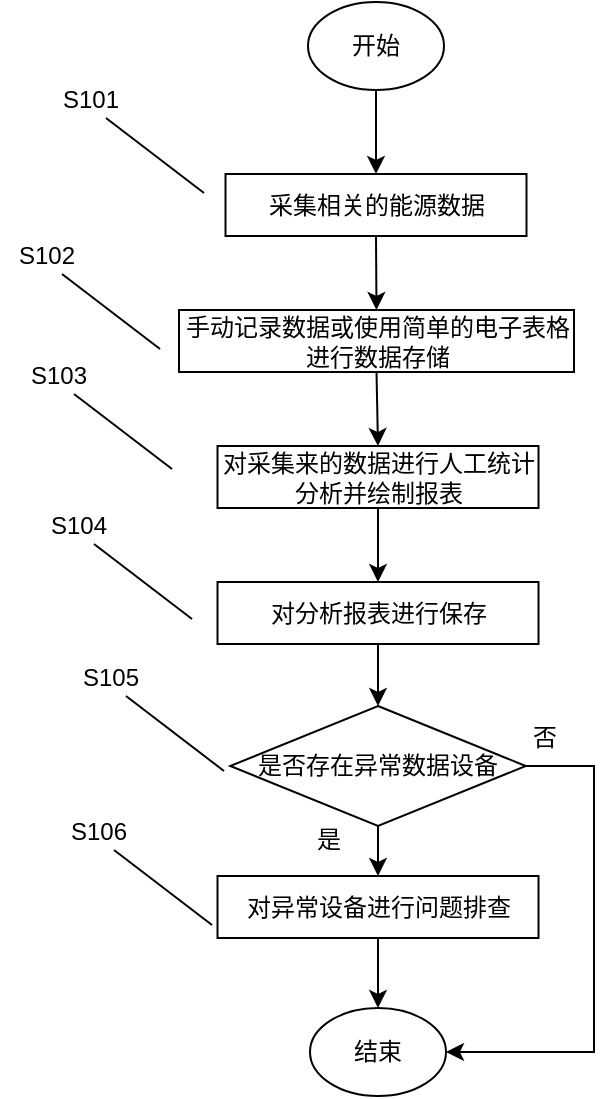 <mxfile version="21.2.9" type="github" pages="7">
  <diagram name="人工能源统计" id="h34A-3EZHywdLwH-ddXc">
    <mxGraphModel dx="539" dy="-411" grid="0" gridSize="10" guides="1" tooltips="1" connect="1" arrows="1" fold="1" page="1" pageScale="1" pageWidth="827" pageHeight="1169" math="0" shadow="0">
      <root>
        <mxCell id="0" />
        <mxCell id="1" parent="0" />
        <mxCell id="1E0Ts8r5mvp0q8-YTQ_u-288" style="edgeStyle=none;rounded=0;orthogonalLoop=1;jettySize=auto;html=1;exitX=0.5;exitY=1;exitDx=0;exitDy=0;entryX=0.5;entryY=0;entryDx=0;entryDy=0;" edge="1" parent="1" source="1E0Ts8r5mvp0q8-YTQ_u-279" target="1E0Ts8r5mvp0q8-YTQ_u-281">
          <mxGeometry relative="1" as="geometry" />
        </mxCell>
        <mxCell id="1E0Ts8r5mvp0q8-YTQ_u-279" value="采集相关的能源数据" style="rounded=0;whiteSpace=wrap;html=1;" vertex="1" parent="1">
          <mxGeometry x="1169.75" y="1519" width="150.5" height="31" as="geometry" />
        </mxCell>
        <mxCell id="1E0Ts8r5mvp0q8-YTQ_u-287" style="edgeStyle=none;rounded=0;orthogonalLoop=1;jettySize=auto;html=1;exitX=0.5;exitY=1;exitDx=0;exitDy=0;entryX=0.5;entryY=0;entryDx=0;entryDy=0;" edge="1" parent="1" source="1E0Ts8r5mvp0q8-YTQ_u-280" target="1E0Ts8r5mvp0q8-YTQ_u-279">
          <mxGeometry relative="1" as="geometry" />
        </mxCell>
        <mxCell id="1E0Ts8r5mvp0q8-YTQ_u-280" value="开始" style="ellipse;whiteSpace=wrap;html=1;" vertex="1" parent="1">
          <mxGeometry x="1211" y="1433" width="68" height="44" as="geometry" />
        </mxCell>
        <mxCell id="1E0Ts8r5mvp0q8-YTQ_u-289" style="edgeStyle=none;rounded=0;orthogonalLoop=1;jettySize=auto;html=1;exitX=0.5;exitY=1;exitDx=0;exitDy=0;entryX=0.5;entryY=0;entryDx=0;entryDy=0;" edge="1" parent="1" target="1E0Ts8r5mvp0q8-YTQ_u-282">
          <mxGeometry relative="1" as="geometry">
            <mxPoint x="1245.25" y="1618.0" as="sourcePoint" />
            <mxPoint x="1244.369" y="1655" as="targetPoint" />
          </mxGeometry>
        </mxCell>
        <mxCell id="1E0Ts8r5mvp0q8-YTQ_u-281" value="手动记录数据或使用简单的电子表格进行数据存储" style="rounded=0;whiteSpace=wrap;html=1;" vertex="1" parent="1">
          <mxGeometry x="1146.5" y="1587" width="197.5" height="31" as="geometry" />
        </mxCell>
        <mxCell id="1E0Ts8r5mvp0q8-YTQ_u-290" style="edgeStyle=none;rounded=0;orthogonalLoop=1;jettySize=auto;html=1;exitX=0.5;exitY=1;exitDx=0;exitDy=0;entryX=0.5;entryY=0;entryDx=0;entryDy=0;" edge="1" parent="1" source="1E0Ts8r5mvp0q8-YTQ_u-282" target="1E0Ts8r5mvp0q8-YTQ_u-283">
          <mxGeometry relative="1" as="geometry" />
        </mxCell>
        <mxCell id="1E0Ts8r5mvp0q8-YTQ_u-282" value="对采集来的数据进行人工统计分析并绘制报表" style="rounded=0;whiteSpace=wrap;html=1;" vertex="1" parent="1">
          <mxGeometry x="1165.75" y="1655" width="160.5" height="31" as="geometry" />
        </mxCell>
        <mxCell id="1E0Ts8r5mvp0q8-YTQ_u-291" style="edgeStyle=none;rounded=0;orthogonalLoop=1;jettySize=auto;html=1;exitX=0.5;exitY=1;exitDx=0;exitDy=0;entryX=0.5;entryY=0;entryDx=0;entryDy=0;" edge="1" parent="1" source="1E0Ts8r5mvp0q8-YTQ_u-283" target="1E0Ts8r5mvp0q8-YTQ_u-286">
          <mxGeometry relative="1" as="geometry" />
        </mxCell>
        <mxCell id="1E0Ts8r5mvp0q8-YTQ_u-283" value="对分析报表进行保存" style="rounded=0;whiteSpace=wrap;html=1;" vertex="1" parent="1">
          <mxGeometry x="1165.75" y="1723" width="160.5" height="31" as="geometry" />
        </mxCell>
        <mxCell id="1E0Ts8r5mvp0q8-YTQ_u-294" style="edgeStyle=none;rounded=0;orthogonalLoop=1;jettySize=auto;html=1;exitX=0.5;exitY=1;exitDx=0;exitDy=0;entryX=0.5;entryY=0;entryDx=0;entryDy=0;" edge="1" parent="1" source="1E0Ts8r5mvp0q8-YTQ_u-284" target="1E0Ts8r5mvp0q8-YTQ_u-285">
          <mxGeometry relative="1" as="geometry" />
        </mxCell>
        <mxCell id="1E0Ts8r5mvp0q8-YTQ_u-284" value="对异常设备进行问题排查" style="rounded=0;whiteSpace=wrap;html=1;" vertex="1" parent="1">
          <mxGeometry x="1165.75" y="1870" width="160.5" height="31" as="geometry" />
        </mxCell>
        <mxCell id="1E0Ts8r5mvp0q8-YTQ_u-285" value="结束" style="ellipse;whiteSpace=wrap;html=1;" vertex="1" parent="1">
          <mxGeometry x="1212" y="1936" width="68" height="44" as="geometry" />
        </mxCell>
        <mxCell id="1E0Ts8r5mvp0q8-YTQ_u-292" style="edgeStyle=none;rounded=0;orthogonalLoop=1;jettySize=auto;html=1;exitX=0.5;exitY=1;exitDx=0;exitDy=0;entryX=0.5;entryY=0;entryDx=0;entryDy=0;" edge="1" parent="1" source="1E0Ts8r5mvp0q8-YTQ_u-286" target="1E0Ts8r5mvp0q8-YTQ_u-284">
          <mxGeometry relative="1" as="geometry" />
        </mxCell>
        <mxCell id="1E0Ts8r5mvp0q8-YTQ_u-293" style="edgeStyle=orthogonalEdgeStyle;rounded=0;orthogonalLoop=1;jettySize=auto;html=1;exitX=1;exitY=0.5;exitDx=0;exitDy=0;entryX=1;entryY=0.5;entryDx=0;entryDy=0;" edge="1" parent="1" source="1E0Ts8r5mvp0q8-YTQ_u-286" target="1E0Ts8r5mvp0q8-YTQ_u-285">
          <mxGeometry relative="1" as="geometry">
            <mxPoint x="1430.138" y="1814.724" as="targetPoint" />
            <Array as="points">
              <mxPoint x="1354" y="1815" />
              <mxPoint x="1354" y="1958" />
            </Array>
          </mxGeometry>
        </mxCell>
        <mxCell id="1E0Ts8r5mvp0q8-YTQ_u-286" value="是否存在异常数据设备" style="rhombus;whiteSpace=wrap;html=1;" vertex="1" parent="1">
          <mxGeometry x="1172.13" y="1785" width="147.75" height="60" as="geometry" />
        </mxCell>
        <mxCell id="1E0Ts8r5mvp0q8-YTQ_u-295" value="否" style="text;html=1;align=center;verticalAlign=middle;resizable=0;points=[];autosize=1;strokeColor=none;fillColor=none;" vertex="1" parent="1">
          <mxGeometry x="1314" y="1788" width="30" height="26" as="geometry" />
        </mxCell>
        <mxCell id="1E0Ts8r5mvp0q8-YTQ_u-296" value="是" style="text;html=1;align=center;verticalAlign=middle;resizable=0;points=[];autosize=1;strokeColor=none;fillColor=none;" vertex="1" parent="1">
          <mxGeometry x="1206" y="1839" width="30" height="26" as="geometry" />
        </mxCell>
        <mxCell id="1E0Ts8r5mvp0q8-YTQ_u-297" value="" style="endArrow=none;html=1;rounded=0;" edge="1" parent="1">
          <mxGeometry width="50" height="50" relative="1" as="geometry">
            <mxPoint x="1159" y="1528.5" as="sourcePoint" />
            <mxPoint x="1110" y="1491" as="targetPoint" />
          </mxGeometry>
        </mxCell>
        <mxCell id="1E0Ts8r5mvp0q8-YTQ_u-298" value="S101" style="text;html=1;align=center;verticalAlign=middle;resizable=0;points=[];autosize=1;strokeColor=none;fillColor=none;" vertex="1" parent="1">
          <mxGeometry x="1079" y="1469" width="46" height="26" as="geometry" />
        </mxCell>
        <mxCell id="1E0Ts8r5mvp0q8-YTQ_u-299" value="" style="endArrow=none;html=1;rounded=0;" edge="1" parent="1">
          <mxGeometry width="50" height="50" relative="1" as="geometry">
            <mxPoint x="1137" y="1606.5" as="sourcePoint" />
            <mxPoint x="1088" y="1569" as="targetPoint" />
          </mxGeometry>
        </mxCell>
        <mxCell id="1E0Ts8r5mvp0q8-YTQ_u-300" value="S102" style="text;html=1;align=center;verticalAlign=middle;resizable=0;points=[];autosize=1;strokeColor=none;fillColor=none;" vertex="1" parent="1">
          <mxGeometry x="1057" y="1547" width="46" height="26" as="geometry" />
        </mxCell>
        <mxCell id="1E0Ts8r5mvp0q8-YTQ_u-301" value="" style="endArrow=none;html=1;rounded=0;" edge="1" parent="1">
          <mxGeometry width="50" height="50" relative="1" as="geometry">
            <mxPoint x="1143" y="1666.5" as="sourcePoint" />
            <mxPoint x="1094" y="1629" as="targetPoint" />
          </mxGeometry>
        </mxCell>
        <mxCell id="1E0Ts8r5mvp0q8-YTQ_u-302" value="S103" style="text;html=1;align=center;verticalAlign=middle;resizable=0;points=[];autosize=1;strokeColor=none;fillColor=none;" vertex="1" parent="1">
          <mxGeometry x="1063" y="1607" width="46" height="26" as="geometry" />
        </mxCell>
        <mxCell id="1E0Ts8r5mvp0q8-YTQ_u-303" value="" style="endArrow=none;html=1;rounded=0;" edge="1" parent="1">
          <mxGeometry width="50" height="50" relative="1" as="geometry">
            <mxPoint x="1153" y="1741.5" as="sourcePoint" />
            <mxPoint x="1104" y="1704" as="targetPoint" />
          </mxGeometry>
        </mxCell>
        <mxCell id="1E0Ts8r5mvp0q8-YTQ_u-304" value="S104" style="text;html=1;align=center;verticalAlign=middle;resizable=0;points=[];autosize=1;strokeColor=none;fillColor=none;" vertex="1" parent="1">
          <mxGeometry x="1073" y="1682" width="46" height="26" as="geometry" />
        </mxCell>
        <mxCell id="1E0Ts8r5mvp0q8-YTQ_u-305" value="" style="endArrow=none;html=1;rounded=0;" edge="1" parent="1">
          <mxGeometry width="50" height="50" relative="1" as="geometry">
            <mxPoint x="1169" y="1817.5" as="sourcePoint" />
            <mxPoint x="1120" y="1780" as="targetPoint" />
          </mxGeometry>
        </mxCell>
        <mxCell id="1E0Ts8r5mvp0q8-YTQ_u-306" value="S105" style="text;html=1;align=center;verticalAlign=middle;resizable=0;points=[];autosize=1;strokeColor=none;fillColor=none;" vertex="1" parent="1">
          <mxGeometry x="1089" y="1758" width="46" height="26" as="geometry" />
        </mxCell>
        <mxCell id="1E0Ts8r5mvp0q8-YTQ_u-307" value="" style="endArrow=none;html=1;rounded=0;" edge="1" parent="1">
          <mxGeometry width="50" height="50" relative="1" as="geometry">
            <mxPoint x="1163" y="1894.5" as="sourcePoint" />
            <mxPoint x="1114" y="1857" as="targetPoint" />
          </mxGeometry>
        </mxCell>
        <mxCell id="1E0Ts8r5mvp0q8-YTQ_u-308" value="S106" style="text;html=1;align=center;verticalAlign=middle;resizable=0;points=[];autosize=1;strokeColor=none;fillColor=none;" vertex="1" parent="1">
          <mxGeometry x="1083" y="1835" width="46" height="26" as="geometry" />
        </mxCell>
      </root>
    </mxGraphModel>
  </diagram>
  <diagram id="Y_PwrQXaT4CJsO5lpNvT" name="设备接入">
    <mxGraphModel dx="2022" dy="663" grid="0" gridSize="10" guides="1" tooltips="1" connect="1" arrows="1" fold="1" page="1" pageScale="1" pageWidth="827" pageHeight="1169" math="0" shadow="0">
      <root>
        <mxCell id="0" />
        <mxCell id="1" parent="0" />
        <mxCell id="JzW1WBXgcrVNAkl-eGMZ-1" value="设备" style="rounded=0;whiteSpace=wrap;html=1;" vertex="1" parent="1">
          <mxGeometry x="-424" y="396" width="70" height="31" as="geometry" />
        </mxCell>
        <mxCell id="JzW1WBXgcrVNAkl-eGMZ-2" value="网关" style="rounded=0;whiteSpace=wrap;html=1;" vertex="1" parent="1">
          <mxGeometry x="-424" y="485" width="70" height="31" as="geometry" />
        </mxCell>
        <mxCell id="JzW1WBXgcrVNAkl-eGMZ-3" value="读取设备信息" style="text;html=1;align=center;verticalAlign=middle;resizable=0;points=[];autosize=1;strokeColor=none;fillColor=none;" vertex="1" parent="1">
          <mxGeometry x="-362" y="441" width="90" height="26" as="geometry" />
        </mxCell>
        <mxCell id="JzW1WBXgcrVNAkl-eGMZ-4" value="MQTT服务器" style="rounded=0;whiteSpace=wrap;html=1;" vertex="1" parent="1">
          <mxGeometry x="-428" y="564" width="78" height="31" as="geometry" />
        </mxCell>
        <mxCell id="JzW1WBXgcrVNAkl-eGMZ-5" value="上报设备信息、&lt;br&gt;网关信息" style="text;html=1;align=center;verticalAlign=middle;resizable=0;points=[];autosize=1;strokeColor=none;fillColor=none;" vertex="1" parent="1">
          <mxGeometry x="-375" y="521" width="102" height="41" as="geometry" />
        </mxCell>
        <mxCell id="JzW1WBXgcrVNAkl-eGMZ-6" value="connect-svr" style="rounded=0;whiteSpace=wrap;html=1;" vertex="1" parent="1">
          <mxGeometry x="-424" y="642" width="70" height="31" as="geometry" />
        </mxCell>
        <mxCell id="JzW1WBXgcrVNAkl-eGMZ-7" value="推送设备信息、&lt;br style=&quot;border-color: var(--border-color);&quot;&gt;网关信息" style="text;html=1;align=center;verticalAlign=middle;resizable=0;points=[];autosize=1;strokeColor=none;fillColor=none;" vertex="1" parent="1">
          <mxGeometry x="-368" y="598" width="102" height="41" as="geometry" />
        </mxCell>
        <mxCell id="JzW1WBXgcrVNAkl-eGMZ-8" value="kafka" style="rounded=0;whiteSpace=wrap;html=1;" vertex="1" parent="1">
          <mxGeometry x="-424" y="717" width="70" height="31" as="geometry" />
        </mxCell>
        <mxCell id="JzW1WBXgcrVNAkl-eGMZ-9" value="解析设备信息、&lt;br style=&quot;border-color: var(--border-color);&quot;&gt;网关信息" style="text;html=1;align=center;verticalAlign=middle;resizable=0;points=[];autosize=1;strokeColor=none;fillColor=none;" vertex="1" parent="1">
          <mxGeometry x="-366" y="672" width="102" height="41" as="geometry" />
        </mxCell>
        <mxCell id="JzW1WBXgcrVNAkl-eGMZ-10" value="basesvr" style="rounded=0;whiteSpace=wrap;html=1;" vertex="1" parent="1">
          <mxGeometry x="-424" y="789" width="70" height="31" as="geometry" />
        </mxCell>
        <mxCell id="JzW1WBXgcrVNAkl-eGMZ-11" value="分发设备信息、&lt;br style=&quot;border-color: var(--border-color);&quot;&gt;网关信息" style="text;html=1;align=center;verticalAlign=middle;resizable=0;points=[];autosize=1;strokeColor=none;fillColor=none;" vertex="1" parent="1">
          <mxGeometry x="-363" y="748" width="102" height="41" as="geometry" />
        </mxCell>
        <mxCell id="JzW1WBXgcrVNAkl-eGMZ-12" value="数据库" style="rounded=0;whiteSpace=wrap;html=1;" vertex="1" parent="1">
          <mxGeometry x="-424" y="861" width="70" height="31" as="geometry" />
        </mxCell>
        <mxCell id="JzW1WBXgcrVNAkl-eGMZ-13" value="存入设备信息、&lt;br style=&quot;border-color: var(--border-color);&quot;&gt;网关信息" style="text;html=1;align=center;verticalAlign=middle;resizable=0;points=[];autosize=1;strokeColor=none;fillColor=none;" vertex="1" parent="1">
          <mxGeometry x="-356" y="824" width="102" height="41" as="geometry" />
        </mxCell>
        <mxCell id="JzW1WBXgcrVNAkl-eGMZ-14" value="" style="endArrow=block;startArrow=block;endFill=1;startFill=1;html=1;rounded=0;exitX=0.5;exitY=1;exitDx=0;exitDy=0;entryX=0.5;entryY=0;entryDx=0;entryDy=0;" edge="1" parent="1" source="JzW1WBXgcrVNAkl-eGMZ-8" target="JzW1WBXgcrVNAkl-eGMZ-10">
          <mxGeometry width="160" relative="1" as="geometry">
            <mxPoint x="-523" y="620" as="sourcePoint" />
            <mxPoint x="-523" y="674.5" as="targetPoint" />
          </mxGeometry>
        </mxCell>
        <mxCell id="JzW1WBXgcrVNAkl-eGMZ-15" value="" style="endArrow=block;startArrow=block;endFill=1;startFill=1;html=1;rounded=0;" edge="1" parent="1" source="JzW1WBXgcrVNAkl-eGMZ-1">
          <mxGeometry width="160" relative="1" as="geometry">
            <mxPoint x="-389.33" y="430.5" as="sourcePoint" />
            <mxPoint x="-389" y="483" as="targetPoint" />
          </mxGeometry>
        </mxCell>
        <mxCell id="JzW1WBXgcrVNAkl-eGMZ-16" value="" style="endArrow=block;startArrow=block;endFill=1;startFill=1;html=1;rounded=0;exitX=0.5;exitY=1;exitDx=0;exitDy=0;entryX=0.5;entryY=0;entryDx=0;entryDy=0;" edge="1" parent="1" source="JzW1WBXgcrVNAkl-eGMZ-2" target="JzW1WBXgcrVNAkl-eGMZ-4">
          <mxGeometry width="160" relative="1" as="geometry">
            <mxPoint x="-463" y="527.5" as="sourcePoint" />
            <mxPoint x="-463" y="582" as="targetPoint" />
          </mxGeometry>
        </mxCell>
        <mxCell id="JzW1WBXgcrVNAkl-eGMZ-17" value="" style="endArrow=block;startArrow=block;endFill=1;startFill=1;html=1;rounded=0;exitX=0.5;exitY=1;exitDx=0;exitDy=0;entryX=0.5;entryY=0;entryDx=0;entryDy=0;" edge="1" parent="1" source="JzW1WBXgcrVNAkl-eGMZ-4" target="JzW1WBXgcrVNAkl-eGMZ-6">
          <mxGeometry width="160" relative="1" as="geometry">
            <mxPoint x="-534" y="461.5" as="sourcePoint" />
            <mxPoint x="-534" y="516" as="targetPoint" />
          </mxGeometry>
        </mxCell>
        <mxCell id="JzW1WBXgcrVNAkl-eGMZ-18" value="" style="endArrow=block;startArrow=block;endFill=1;startFill=1;html=1;rounded=0;exitX=0.5;exitY=1;exitDx=0;exitDy=0;entryX=0.5;entryY=0;entryDx=0;entryDy=0;" edge="1" parent="1" source="JzW1WBXgcrVNAkl-eGMZ-6" target="JzW1WBXgcrVNAkl-eGMZ-8">
          <mxGeometry width="160" relative="1" as="geometry">
            <mxPoint x="-534" y="461.5" as="sourcePoint" />
            <mxPoint x="-534" y="516" as="targetPoint" />
          </mxGeometry>
        </mxCell>
        <mxCell id="JzW1WBXgcrVNAkl-eGMZ-19" value="" style="endArrow=block;startArrow=block;endFill=1;startFill=1;html=1;rounded=0;exitX=0.5;exitY=1;exitDx=0;exitDy=0;entryX=0.5;entryY=0;entryDx=0;entryDy=0;" edge="1" parent="1" source="JzW1WBXgcrVNAkl-eGMZ-10" target="JzW1WBXgcrVNAkl-eGMZ-12">
          <mxGeometry width="160" relative="1" as="geometry">
            <mxPoint x="-509" y="800.75" as="sourcePoint" />
            <mxPoint x="-509" y="855.25" as="targetPoint" />
          </mxGeometry>
        </mxCell>
        <mxCell id="JzW1WBXgcrVNAkl-eGMZ-20" value="" style="endArrow=none;html=1;rounded=0;" edge="1" parent="1">
          <mxGeometry width="50" height="50" relative="1" as="geometry">
            <mxPoint x="-428" y="495.5" as="sourcePoint" />
            <mxPoint x="-477" y="458" as="targetPoint" />
          </mxGeometry>
        </mxCell>
        <mxCell id="JzW1WBXgcrVNAkl-eGMZ-21" value="S401" style="text;html=1;align=center;verticalAlign=middle;resizable=0;points=[];autosize=1;strokeColor=none;fillColor=none;" vertex="1" parent="1">
          <mxGeometry x="-508" y="436" width="46" height="26" as="geometry" />
        </mxCell>
        <mxCell id="JzW1WBXgcrVNAkl-eGMZ-22" value="" style="endArrow=none;html=1;rounded=0;" edge="1" parent="1">
          <mxGeometry width="50" height="50" relative="1" as="geometry">
            <mxPoint x="-438" y="580.5" as="sourcePoint" />
            <mxPoint x="-487" y="543" as="targetPoint" />
          </mxGeometry>
        </mxCell>
        <mxCell id="JzW1WBXgcrVNAkl-eGMZ-23" value="S402" style="text;html=1;align=center;verticalAlign=middle;resizable=0;points=[];autosize=1;strokeColor=none;fillColor=none;" vertex="1" parent="1">
          <mxGeometry x="-518" y="521" width="46" height="26" as="geometry" />
        </mxCell>
        <mxCell id="JzW1WBXgcrVNAkl-eGMZ-24" value="" style="endArrow=none;html=1;rounded=0;" edge="1" parent="1">
          <mxGeometry width="50" height="50" relative="1" as="geometry">
            <mxPoint x="-438" y="657.5" as="sourcePoint" />
            <mxPoint x="-487" y="620" as="targetPoint" />
          </mxGeometry>
        </mxCell>
        <mxCell id="JzW1WBXgcrVNAkl-eGMZ-25" value="S403" style="text;html=1;align=center;verticalAlign=middle;resizable=0;points=[];autosize=1;strokeColor=none;fillColor=none;" vertex="1" parent="1">
          <mxGeometry x="-518" y="598" width="46" height="26" as="geometry" />
        </mxCell>
        <mxCell id="JzW1WBXgcrVNAkl-eGMZ-26" value="" style="endArrow=none;html=1;rounded=0;" edge="1" parent="1">
          <mxGeometry width="50" height="50" relative="1" as="geometry">
            <mxPoint x="-438" y="731" as="sourcePoint" />
            <mxPoint x="-487" y="693.5" as="targetPoint" />
          </mxGeometry>
        </mxCell>
        <mxCell id="JzW1WBXgcrVNAkl-eGMZ-27" value="S404" style="text;html=1;align=center;verticalAlign=middle;resizable=0;points=[];autosize=1;strokeColor=none;fillColor=none;" vertex="1" parent="1">
          <mxGeometry x="-518" y="671.5" width="46" height="26" as="geometry" />
        </mxCell>
        <mxCell id="JzW1WBXgcrVNAkl-eGMZ-28" value="" style="endArrow=none;html=1;rounded=0;" edge="1" parent="1">
          <mxGeometry width="50" height="50" relative="1" as="geometry">
            <mxPoint x="-438" y="803" as="sourcePoint" />
            <mxPoint x="-487" y="765.5" as="targetPoint" />
          </mxGeometry>
        </mxCell>
        <mxCell id="JzW1WBXgcrVNAkl-eGMZ-29" value="S405" style="text;html=1;align=center;verticalAlign=middle;resizable=0;points=[];autosize=1;strokeColor=none;fillColor=none;" vertex="1" parent="1">
          <mxGeometry x="-518" y="743.5" width="46" height="26" as="geometry" />
        </mxCell>
        <mxCell id="JzW1WBXgcrVNAkl-eGMZ-30" value="" style="endArrow=none;html=1;rounded=0;" edge="1" parent="1">
          <mxGeometry width="50" height="50" relative="1" as="geometry">
            <mxPoint x="-438" y="874.25" as="sourcePoint" />
            <mxPoint x="-487" y="836.75" as="targetPoint" />
          </mxGeometry>
        </mxCell>
        <mxCell id="JzW1WBXgcrVNAkl-eGMZ-31" value="S406" style="text;html=1;align=center;verticalAlign=middle;resizable=0;points=[];autosize=1;strokeColor=none;fillColor=none;" vertex="1" parent="1">
          <mxGeometry x="-518" y="814.75" width="46" height="26" as="geometry" />
        </mxCell>
      </root>
    </mxGraphModel>
  </diagram>
  <diagram id="BpPnA3Pwqy0eNzo8slmj" name="数据采集">
    <mxGraphModel dx="2261" dy="796" grid="0" gridSize="10" guides="1" tooltips="1" connect="1" arrows="1" fold="1" page="1" pageScale="1" pageWidth="827" pageHeight="1169" math="0" shadow="0">
      <root>
        <mxCell id="0" />
        <mxCell id="1" parent="0" />
        <mxCell id="FTmiGYGn26Lgm7604Gda-1" value="设备" style="rounded=0;whiteSpace=wrap;html=1;" vertex="1" parent="1">
          <mxGeometry x="-423" y="283" width="70" height="31" as="geometry" />
        </mxCell>
        <mxCell id="FTmiGYGn26Lgm7604Gda-2" value="网关" style="rounded=0;whiteSpace=wrap;html=1;" vertex="1" parent="1">
          <mxGeometry x="-423" y="372" width="70" height="31" as="geometry" />
        </mxCell>
        <mxCell id="FTmiGYGn26Lgm7604Gda-3" value="采集末端设备数据" style="text;html=1;align=center;verticalAlign=middle;resizable=0;points=[];autosize=1;strokeColor=none;fillColor=none;" vertex="1" parent="1">
          <mxGeometry x="-373" y="328" width="114" height="26" as="geometry" />
        </mxCell>
        <mxCell id="FTmiGYGn26Lgm7604Gda-4" value="MQTT服务器" style="rounded=0;whiteSpace=wrap;html=1;" vertex="1" parent="1">
          <mxGeometry x="-427" y="451" width="78" height="31" as="geometry" />
        </mxCell>
        <mxCell id="FTmiGYGn26Lgm7604Gda-5" value="上报设备数据" style="text;html=1;align=center;verticalAlign=middle;resizable=0;points=[];autosize=1;strokeColor=none;fillColor=none;" vertex="1" parent="1">
          <mxGeometry x="-356" y="414.5" width="90" height="26" as="geometry" />
        </mxCell>
        <mxCell id="FTmiGYGn26Lgm7604Gda-6" value="connect-svr" style="rounded=0;whiteSpace=wrap;html=1;" vertex="1" parent="1">
          <mxGeometry x="-423" y="529" width="70" height="31" as="geometry" />
        </mxCell>
        <mxCell id="FTmiGYGn26Lgm7604Gda-7" value="推送设备数据" style="text;html=1;align=center;verticalAlign=middle;resizable=0;points=[];autosize=1;strokeColor=none;fillColor=none;" vertex="1" parent="1">
          <mxGeometry x="-361" y="493" width="90" height="26" as="geometry" />
        </mxCell>
        <mxCell id="FTmiGYGn26Lgm7604Gda-8" value="kafka" style="rounded=0;whiteSpace=wrap;html=1;" vertex="1" parent="1">
          <mxGeometry x="-423" y="604" width="70" height="31" as="geometry" />
        </mxCell>
        <mxCell id="FTmiGYGn26Lgm7604Gda-9" value="解析设备数据消息" style="text;html=1;align=center;verticalAlign=middle;resizable=0;points=[];autosize=1;strokeColor=none;fillColor=none;" vertex="1" parent="1">
          <mxGeometry x="-361" y="564.5" width="114" height="26" as="geometry" />
        </mxCell>
        <mxCell id="FTmiGYGn26Lgm7604Gda-10" value="historysvr" style="rounded=0;whiteSpace=wrap;html=1;" vertex="1" parent="1">
          <mxGeometry x="-423" y="676" width="70" height="31" as="geometry" />
        </mxCell>
        <mxCell id="FTmiGYGn26Lgm7604Gda-11" value="分发数据消息" style="text;html=1;align=center;verticalAlign=middle;resizable=0;points=[];autosize=1;strokeColor=none;fillColor=none;" vertex="1" parent="1">
          <mxGeometry x="-356" y="643" width="90" height="26" as="geometry" />
        </mxCell>
        <mxCell id="FTmiGYGn26Lgm7604Gda-12" value="数据库" style="rounded=0;whiteSpace=wrap;html=1;" vertex="1" parent="1">
          <mxGeometry x="-331" y="785.5" width="70" height="31" as="geometry" />
        </mxCell>
        <mxCell id="FTmiGYGn26Lgm7604Gda-13" value="redis" style="rounded=0;whiteSpace=wrap;html=1;" vertex="1" parent="1">
          <mxGeometry x="-500" y="785.5" width="70" height="31" as="geometry" />
        </mxCell>
        <mxCell id="FTmiGYGn26Lgm7604Gda-14" value="将数据按设备和监测类型&lt;br&gt;批量存入reids" style="text;html=1;align=center;verticalAlign=middle;resizable=0;points=[];autosize=1;strokeColor=none;fillColor=none;" vertex="1" parent="1">
          <mxGeometry x="-569" y="713" width="150" height="41" as="geometry" />
        </mxCell>
        <mxCell id="FTmiGYGn26Lgm7604Gda-15" value="将数据存入分表" style="text;html=1;align=center;verticalAlign=middle;resizable=0;points=[];autosize=1;strokeColor=none;fillColor=none;" vertex="1" parent="1">
          <mxGeometry x="-340" y="724.5" width="102" height="26" as="geometry" />
        </mxCell>
        <mxCell id="FTmiGYGn26Lgm7604Gda-16" value="定时统计平均数据&lt;br&gt;存入数据库时表" style="text;html=1;align=center;verticalAlign=middle;resizable=0;points=[];autosize=1;strokeColor=none;fillColor=none;" vertex="1" parent="1">
          <mxGeometry x="-435" y="826.5" width="114" height="41" as="geometry" />
        </mxCell>
        <mxCell id="FTmiGYGn26Lgm7604Gda-17" value="" style="endArrow=none;html=1;rounded=0;" edge="1" parent="1">
          <mxGeometry width="50" height="50" relative="1" as="geometry">
            <mxPoint x="-430" y="387.5" as="sourcePoint" />
            <mxPoint x="-479" y="350" as="targetPoint" />
          </mxGeometry>
        </mxCell>
        <mxCell id="FTmiGYGn26Lgm7604Gda-18" value="S501" style="text;html=1;align=center;verticalAlign=middle;resizable=0;points=[];autosize=1;strokeColor=none;fillColor=none;" vertex="1" parent="1">
          <mxGeometry x="-510" y="328" width="46" height="26" as="geometry" />
        </mxCell>
        <mxCell id="FTmiGYGn26Lgm7604Gda-19" value="" style="endArrow=none;html=1;rounded=0;" edge="1" parent="1">
          <mxGeometry width="50" height="50" relative="1" as="geometry">
            <mxPoint x="-435" y="466" as="sourcePoint" />
            <mxPoint x="-484" y="428.5" as="targetPoint" />
          </mxGeometry>
        </mxCell>
        <mxCell id="FTmiGYGn26Lgm7604Gda-20" value="S502" style="text;html=1;align=center;verticalAlign=middle;resizable=0;points=[];autosize=1;strokeColor=none;fillColor=none;" vertex="1" parent="1">
          <mxGeometry x="-515" y="406.5" width="46" height="26" as="geometry" />
        </mxCell>
        <mxCell id="FTmiGYGn26Lgm7604Gda-21" value="" style="endArrow=none;html=1;rounded=0;" edge="1" parent="1">
          <mxGeometry width="50" height="50" relative="1" as="geometry">
            <mxPoint x="-437" y="548" as="sourcePoint" />
            <mxPoint x="-486" y="510.5" as="targetPoint" />
          </mxGeometry>
        </mxCell>
        <mxCell id="FTmiGYGn26Lgm7604Gda-22" value="S503" style="text;html=1;align=center;verticalAlign=middle;resizable=0;points=[];autosize=1;strokeColor=none;fillColor=none;" vertex="1" parent="1">
          <mxGeometry x="-517" y="488.5" width="46" height="26" as="geometry" />
        </mxCell>
        <mxCell id="FTmiGYGn26Lgm7604Gda-23" value="" style="endArrow=none;html=1;rounded=0;" edge="1" parent="1">
          <mxGeometry width="50" height="50" relative="1" as="geometry">
            <mxPoint x="-430" y="619.5" as="sourcePoint" />
            <mxPoint x="-479" y="582" as="targetPoint" />
          </mxGeometry>
        </mxCell>
        <mxCell id="FTmiGYGn26Lgm7604Gda-24" value="S504" style="text;html=1;align=center;verticalAlign=middle;resizable=0;points=[];autosize=1;strokeColor=none;fillColor=none;" vertex="1" parent="1">
          <mxGeometry x="-510" y="560" width="46" height="26" as="geometry" />
        </mxCell>
        <mxCell id="FTmiGYGn26Lgm7604Gda-25" value="" style="endArrow=none;html=1;rounded=0;" edge="1" parent="1">
          <mxGeometry width="50" height="50" relative="1" as="geometry">
            <mxPoint x="-430" y="690.25" as="sourcePoint" />
            <mxPoint x="-479" y="652.75" as="targetPoint" />
          </mxGeometry>
        </mxCell>
        <mxCell id="FTmiGYGn26Lgm7604Gda-26" value="S505" style="text;html=1;align=center;verticalAlign=middle;resizable=0;points=[];autosize=1;strokeColor=none;fillColor=none;" vertex="1" parent="1">
          <mxGeometry x="-510" y="630.75" width="46" height="26" as="geometry" />
        </mxCell>
        <mxCell id="FTmiGYGn26Lgm7604Gda-27" value="" style="endArrow=none;html=1;rounded=0;" edge="1" parent="1">
          <mxGeometry width="50" height="50" relative="1" as="geometry">
            <mxPoint x="-400.5" y="717.25" as="sourcePoint" />
            <mxPoint x="-514" y="691" as="targetPoint" />
          </mxGeometry>
        </mxCell>
        <mxCell id="FTmiGYGn26Lgm7604Gda-28" value="S506" style="text;html=1;align=center;verticalAlign=middle;resizable=0;points=[];autosize=1;strokeColor=none;fillColor=none;" vertex="1" parent="1">
          <mxGeometry x="-556" y="669" width="46" height="26" as="geometry" />
        </mxCell>
        <mxCell id="FTmiGYGn26Lgm7604Gda-29" value="" style="endArrow=none;html=1;rounded=0;" edge="1" parent="1">
          <mxGeometry width="50" height="50" relative="1" as="geometry">
            <mxPoint x="-427" y="850.5" as="sourcePoint" />
            <mxPoint x="-490" y="874" as="targetPoint" />
          </mxGeometry>
        </mxCell>
        <mxCell id="FTmiGYGn26Lgm7604Gda-30" value="S507" style="text;html=1;align=center;verticalAlign=middle;resizable=0;points=[];autosize=1;strokeColor=none;fillColor=none;" vertex="1" parent="1">
          <mxGeometry x="-539" y="861" width="46" height="26" as="geometry" />
        </mxCell>
        <mxCell id="FTmiGYGn26Lgm7604Gda-31" value="" style="endArrow=block;startArrow=block;endFill=1;startFill=1;html=1;rounded=0;entryX=0.5;entryY=0;entryDx=0;entryDy=0;exitX=0.5;exitY=1;exitDx=0;exitDy=0;" edge="1" parent="1" source="FTmiGYGn26Lgm7604Gda-1" target="FTmiGYGn26Lgm7604Gda-2">
          <mxGeometry width="160" relative="1" as="geometry">
            <mxPoint x="-200" y="323" as="sourcePoint" />
            <mxPoint x="-200" y="379" as="targetPoint" />
          </mxGeometry>
        </mxCell>
        <mxCell id="FTmiGYGn26Lgm7604Gda-32" value="" style="endArrow=block;startArrow=block;endFill=1;startFill=1;html=1;rounded=0;exitX=0.5;exitY=1;exitDx=0;exitDy=0;entryX=0.5;entryY=0;entryDx=0;entryDy=0;" edge="1" parent="1" source="FTmiGYGn26Lgm7604Gda-2" target="FTmiGYGn26Lgm7604Gda-4">
          <mxGeometry width="160" relative="1" as="geometry">
            <mxPoint x="-264" y="385" as="sourcePoint" />
            <mxPoint x="-190" y="389" as="targetPoint" />
          </mxGeometry>
        </mxCell>
        <mxCell id="FTmiGYGn26Lgm7604Gda-33" value="" style="endArrow=block;startArrow=block;endFill=1;startFill=1;html=1;rounded=0;exitX=0.5;exitY=1;exitDx=0;exitDy=0;" edge="1" parent="1" source="FTmiGYGn26Lgm7604Gda-4" target="FTmiGYGn26Lgm7604Gda-6">
          <mxGeometry width="160" relative="1" as="geometry">
            <mxPoint x="-180" y="343" as="sourcePoint" />
            <mxPoint x="-180" y="399" as="targetPoint" />
          </mxGeometry>
        </mxCell>
        <mxCell id="FTmiGYGn26Lgm7604Gda-34" value="" style="endArrow=block;startArrow=block;endFill=1;startFill=1;html=1;rounded=0;exitX=0.5;exitY=1;exitDx=0;exitDy=0;entryX=0.5;entryY=0;entryDx=0;entryDy=0;" edge="1" parent="1" source="FTmiGYGn26Lgm7604Gda-6" target="FTmiGYGn26Lgm7604Gda-8">
          <mxGeometry width="160" relative="1" as="geometry">
            <mxPoint x="-170" y="353" as="sourcePoint" />
            <mxPoint x="-170" y="409" as="targetPoint" />
          </mxGeometry>
        </mxCell>
        <mxCell id="FTmiGYGn26Lgm7604Gda-35" value="" style="endArrow=block;startArrow=block;endFill=1;startFill=1;html=1;rounded=0;exitX=0.5;exitY=1;exitDx=0;exitDy=0;entryX=0.5;entryY=0;entryDx=0;entryDy=0;" edge="1" parent="1" source="FTmiGYGn26Lgm7604Gda-8" target="FTmiGYGn26Lgm7604Gda-10">
          <mxGeometry width="160" relative="1" as="geometry">
            <mxPoint x="-160" y="363" as="sourcePoint" />
            <mxPoint x="-160" y="419" as="targetPoint" />
          </mxGeometry>
        </mxCell>
        <mxCell id="FTmiGYGn26Lgm7604Gda-36" value="" style="endArrow=block;startArrow=block;endFill=1;startFill=1;html=1;rounded=0;exitX=0.5;exitY=0;exitDx=0;exitDy=0;entryX=0.5;entryY=1;entryDx=0;entryDy=0;" edge="1" parent="1" source="FTmiGYGn26Lgm7604Gda-13" target="FTmiGYGn26Lgm7604Gda-10">
          <mxGeometry width="160" relative="1" as="geometry">
            <mxPoint x="-150" y="373" as="sourcePoint" />
            <mxPoint x="-150" y="429" as="targetPoint" />
          </mxGeometry>
        </mxCell>
        <mxCell id="FTmiGYGn26Lgm7604Gda-37" value="" style="endArrow=block;startArrow=block;endFill=1;startFill=1;html=1;rounded=0;exitX=0.5;exitY=1;exitDx=0;exitDy=0;entryX=0.5;entryY=0;entryDx=0;entryDy=0;" edge="1" parent="1" source="FTmiGYGn26Lgm7604Gda-10" target="FTmiGYGn26Lgm7604Gda-12">
          <mxGeometry width="160" relative="1" as="geometry">
            <mxPoint x="-140" y="383" as="sourcePoint" />
            <mxPoint x="-140" y="439" as="targetPoint" />
          </mxGeometry>
        </mxCell>
        <mxCell id="FTmiGYGn26Lgm7604Gda-38" value="" style="endArrow=block;startArrow=block;endFill=1;startFill=1;html=1;rounded=0;exitX=1;exitY=0.5;exitDx=0;exitDy=0;entryX=0;entryY=0.5;entryDx=0;entryDy=0;" edge="1" parent="1" source="FTmiGYGn26Lgm7604Gda-13" target="FTmiGYGn26Lgm7604Gda-12">
          <mxGeometry width="160" relative="1" as="geometry">
            <mxPoint x="-130" y="393" as="sourcePoint" />
            <mxPoint x="-130" y="449" as="targetPoint" />
          </mxGeometry>
        </mxCell>
      </root>
    </mxGraphModel>
  </diagram>
  <diagram id="LqG6g5z6ZnFDbg3p012-" name="数据导出">
    <mxGraphModel dx="1434" dy="796" grid="0" gridSize="10" guides="1" tooltips="1" connect="1" arrows="1" fold="1" page="1" pageScale="1" pageWidth="827" pageHeight="1169" math="0" shadow="0">
      <root>
        <mxCell id="0" />
        <mxCell id="1" parent="0" />
        <mxCell id="tZLE2T1SM9b_JCiCm9eE-1" style="edgeStyle=none;rounded=0;orthogonalLoop=1;jettySize=auto;html=1;exitX=0.5;exitY=1;exitDx=0;exitDy=0;" edge="1" parent="1" source="tZLE2T1SM9b_JCiCm9eE-2" target="tZLE2T1SM9b_JCiCm9eE-4">
          <mxGeometry relative="1" as="geometry" />
        </mxCell>
        <mxCell id="tZLE2T1SM9b_JCiCm9eE-2" value="前端" style="rounded=0;whiteSpace=wrap;html=1;" vertex="1" parent="1">
          <mxGeometry x="408.5" y="373" width="70" height="31" as="geometry" />
        </mxCell>
        <mxCell id="tZLE2T1SM9b_JCiCm9eE-3" style="edgeStyle=none;rounded=0;orthogonalLoop=1;jettySize=auto;html=1;exitX=0.5;exitY=1;exitDx=0;exitDy=0;entryX=0.5;entryY=0;entryDx=0;entryDy=0;" edge="1" parent="1" source="tZLE2T1SM9b_JCiCm9eE-4" target="tZLE2T1SM9b_JCiCm9eE-7">
          <mxGeometry relative="1" as="geometry" />
        </mxCell>
        <mxCell id="tZLE2T1SM9b_JCiCm9eE-4" value="historysvr" style="rounded=0;whiteSpace=wrap;html=1;" vertex="1" parent="1">
          <mxGeometry x="408.5" y="462" width="70" height="31" as="geometry" />
        </mxCell>
        <mxCell id="tZLE2T1SM9b_JCiCm9eE-5" value="请求导出数据" style="text;html=1;align=center;verticalAlign=middle;resizable=0;points=[];autosize=1;strokeColor=none;fillColor=none;" vertex="1" parent="1">
          <mxGeometry x="470.5" y="418" width="90" height="26" as="geometry" />
        </mxCell>
        <mxCell id="tZLE2T1SM9b_JCiCm9eE-6" style="edgeStyle=none;rounded=0;orthogonalLoop=1;jettySize=auto;html=1;exitX=0.5;exitY=1;exitDx=0;exitDy=0;entryX=0.5;entryY=0;entryDx=0;entryDy=0;" edge="1" parent="1" source="tZLE2T1SM9b_JCiCm9eE-7" target="tZLE2T1SM9b_JCiCm9eE-9">
          <mxGeometry relative="1" as="geometry" />
        </mxCell>
        <mxCell id="tZLE2T1SM9b_JCiCm9eE-7" value="数据库" style="rounded=0;whiteSpace=wrap;html=1;" vertex="1" parent="1">
          <mxGeometry x="404.5" y="541" width="78" height="31" as="geometry" />
        </mxCell>
        <mxCell id="tZLE2T1SM9b_JCiCm9eE-8" value="查询需要&lt;br&gt;导出的数据" style="text;html=1;align=center;verticalAlign=middle;resizable=0;points=[];autosize=1;strokeColor=none;fillColor=none;" vertex="1" parent="1">
          <mxGeometry x="476.5" y="500" width="78" height="41" as="geometry" />
        </mxCell>
        <mxCell id="tZLE2T1SM9b_JCiCm9eE-9" value="historysvr" style="rounded=0;whiteSpace=wrap;html=1;" vertex="1" parent="1">
          <mxGeometry x="408.5" y="619" width="70" height="31" as="geometry" />
        </mxCell>
        <mxCell id="tZLE2T1SM9b_JCiCm9eE-10" value="符合的数据" style="text;html=1;align=center;verticalAlign=middle;resizable=0;points=[];autosize=1;strokeColor=none;fillColor=none;" vertex="1" parent="1">
          <mxGeometry x="476.5" y="583" width="78" height="26" as="geometry" />
        </mxCell>
        <mxCell id="tZLE2T1SM9b_JCiCm9eE-11" style="edgeStyle=none;rounded=0;orthogonalLoop=1;jettySize=auto;html=1;exitX=0.5;exitY=1;exitDx=0;exitDy=0;entryX=0.5;entryY=0;entryDx=0;entryDy=0;" edge="1" parent="1" source="tZLE2T1SM9b_JCiCm9eE-9" target="tZLE2T1SM9b_JCiCm9eE-13">
          <mxGeometry relative="1" as="geometry">
            <mxPoint x="443.5" y="656.5" as="sourcePoint" />
          </mxGeometry>
        </mxCell>
        <mxCell id="tZLE2T1SM9b_JCiCm9eE-12" value="处理数据并将&lt;br&gt;其封装为excel&lt;br&gt;以流的形式响应给前端" style="text;html=1;align=center;verticalAlign=middle;resizable=0;points=[];autosize=1;strokeColor=none;fillColor=none;" vertex="1" parent="1">
          <mxGeometry x="465.5" y="656.5" width="138" height="55" as="geometry" />
        </mxCell>
        <mxCell id="tZLE2T1SM9b_JCiCm9eE-13" value="前端" style="rounded=0;whiteSpace=wrap;html=1;" vertex="1" parent="1">
          <mxGeometry x="408.5" y="705" width="70" height="31" as="geometry" />
        </mxCell>
        <mxCell id="tZLE2T1SM9b_JCiCm9eE-14" value="" style="endArrow=none;html=1;rounded=0;" edge="1" parent="1">
          <mxGeometry width="50" height="50" relative="1" as="geometry">
            <mxPoint x="399" y="472.25" as="sourcePoint" />
            <mxPoint x="350" y="434.75" as="targetPoint" />
          </mxGeometry>
        </mxCell>
        <mxCell id="tZLE2T1SM9b_JCiCm9eE-15" value="S601" style="text;html=1;align=center;verticalAlign=middle;resizable=0;points=[];autosize=1;strokeColor=none;fillColor=none;" vertex="1" parent="1">
          <mxGeometry x="319" y="412.75" width="46" height="26" as="geometry" />
        </mxCell>
        <mxCell id="tZLE2T1SM9b_JCiCm9eE-16" value="" style="endArrow=none;html=1;rounded=0;" edge="1" parent="1">
          <mxGeometry width="50" height="50" relative="1" as="geometry">
            <mxPoint x="382" y="554.25" as="sourcePoint" />
            <mxPoint x="333" y="516.75" as="targetPoint" />
          </mxGeometry>
        </mxCell>
        <mxCell id="tZLE2T1SM9b_JCiCm9eE-17" value="S602" style="text;html=1;align=center;verticalAlign=middle;resizable=0;points=[];autosize=1;strokeColor=none;fillColor=none;" vertex="1" parent="1">
          <mxGeometry x="302" y="494.75" width="46" height="26" as="geometry" />
        </mxCell>
        <mxCell id="tZLE2T1SM9b_JCiCm9eE-18" value="" style="endArrow=none;html=1;rounded=0;" edge="1" parent="1">
          <mxGeometry width="50" height="50" relative="1" as="geometry">
            <mxPoint x="384" y="631.5" as="sourcePoint" />
            <mxPoint x="335" y="594" as="targetPoint" />
          </mxGeometry>
        </mxCell>
        <mxCell id="tZLE2T1SM9b_JCiCm9eE-19" value="S603" style="text;html=1;align=center;verticalAlign=middle;resizable=0;points=[];autosize=1;strokeColor=none;fillColor=none;" vertex="1" parent="1">
          <mxGeometry x="304" y="572" width="46" height="26" as="geometry" />
        </mxCell>
        <mxCell id="tZLE2T1SM9b_JCiCm9eE-20" value="" style="endArrow=none;html=1;rounded=0;" edge="1" parent="1">
          <mxGeometry width="50" height="50" relative="1" as="geometry">
            <mxPoint x="382" y="713.75" as="sourcePoint" />
            <mxPoint x="333" y="676.25" as="targetPoint" />
          </mxGeometry>
        </mxCell>
        <mxCell id="tZLE2T1SM9b_JCiCm9eE-21" value="S604" style="text;html=1;align=center;verticalAlign=middle;resizable=0;points=[];autosize=1;strokeColor=none;fillColor=none;" vertex="1" parent="1">
          <mxGeometry x="302" y="654.25" width="46" height="26" as="geometry" />
        </mxCell>
      </root>
    </mxGraphModel>
  </diagram>
  <diagram id="y1U9AETMeDnqA24v5_aI" name="设备报警">
    <mxGraphModel dx="766" dy="884" grid="0" gridSize="10" guides="1" tooltips="1" connect="1" arrows="1" fold="1" page="1" pageScale="1" pageWidth="827" pageHeight="1169" math="0" shadow="0">
      <root>
        <mxCell id="0" />
        <mxCell id="1" parent="0" />
        <mxCell id="3pT8nguKisUOjr_sjT5z-1" value="设备" style="rounded=0;whiteSpace=wrap;html=1;" vertex="1" parent="1">
          <mxGeometry x="1320" y="152" width="70" height="31" as="geometry" />
        </mxCell>
        <mxCell id="3pT8nguKisUOjr_sjT5z-2" value="网关" style="rounded=0;whiteSpace=wrap;html=1;" vertex="1" parent="1">
          <mxGeometry x="1320" y="241" width="70" height="31" as="geometry" />
        </mxCell>
        <mxCell id="3pT8nguKisUOjr_sjT5z-3" value="采集末端设备数据" style="text;html=1;align=center;verticalAlign=middle;resizable=0;points=[];autosize=1;strokeColor=none;fillColor=none;" vertex="1" parent="1">
          <mxGeometry x="1370" y="197" width="114" height="26" as="geometry" />
        </mxCell>
        <mxCell id="3pT8nguKisUOjr_sjT5z-4" value="MQTT服务器" style="rounded=0;whiteSpace=wrap;html=1;" vertex="1" parent="1">
          <mxGeometry x="1316" y="320" width="78" height="31" as="geometry" />
        </mxCell>
        <mxCell id="3pT8nguKisUOjr_sjT5z-5" value="上报设备异常数据&lt;br&gt;或设备异常状态" style="text;html=1;align=center;verticalAlign=middle;resizable=0;points=[];autosize=1;strokeColor=none;fillColor=none;" vertex="1" parent="1">
          <mxGeometry x="1375" y="272" width="114" height="41" as="geometry" />
        </mxCell>
        <mxCell id="3pT8nguKisUOjr_sjT5z-6" value="connect-svr" style="rounded=0;whiteSpace=wrap;html=1;" vertex="1" parent="1">
          <mxGeometry x="1320" y="398" width="70" height="31" as="geometry" />
        </mxCell>
        <mxCell id="3pT8nguKisUOjr_sjT5z-7" value="推送设备异常数据&lt;br&gt;或设备异常状态" style="text;html=1;align=center;verticalAlign=middle;resizable=0;points=[];autosize=1;strokeColor=none;fillColor=none;" vertex="1" parent="1">
          <mxGeometry x="1370" y="355" width="114" height="41" as="geometry" />
        </mxCell>
        <mxCell id="3pT8nguKisUOjr_sjT5z-8" value="kafka" style="rounded=0;whiteSpace=wrap;html=1;" vertex="1" parent="1">
          <mxGeometry x="1320" y="473" width="70" height="31" as="geometry" />
        </mxCell>
        <mxCell id="3pT8nguKisUOjr_sjT5z-9" value="解析设备异常数据&lt;br&gt;或异常状态消息" style="text;html=1;align=center;verticalAlign=middle;resizable=0;points=[];autosize=1;strokeColor=none;fillColor=none;" vertex="1" parent="1">
          <mxGeometry x="1382" y="426.5" width="114" height="41" as="geometry" />
        </mxCell>
        <mxCell id="3pT8nguKisUOjr_sjT5z-10" value="alarmsvr" style="rounded=0;whiteSpace=wrap;html=1;" vertex="1" parent="1">
          <mxGeometry x="1320" y="545" width="70" height="31" as="geometry" />
        </mxCell>
        <mxCell id="3pT8nguKisUOjr_sjT5z-11" value="分发消息" style="text;html=1;align=center;verticalAlign=middle;resizable=0;points=[];autosize=1;strokeColor=none;fillColor=none;" vertex="1" parent="1">
          <mxGeometry x="1399" y="512" width="66" height="26" as="geometry" />
        </mxCell>
        <mxCell id="3pT8nguKisUOjr_sjT5z-12" style="edgeStyle=none;rounded=0;orthogonalLoop=1;jettySize=auto;html=1;entryX=0.5;entryY=0;entryDx=0;entryDy=0;" edge="1" parent="1" target="3pT8nguKisUOjr_sjT5z-14">
          <mxGeometry relative="1" as="geometry">
            <mxPoint x="1353" y="645" as="sourcePoint" />
            <mxPoint x="1748" y="786" as="targetPoint" />
          </mxGeometry>
        </mxCell>
        <mxCell id="3pT8nguKisUOjr_sjT5z-13" style="edgeStyle=none;rounded=0;orthogonalLoop=1;jettySize=auto;html=1;entryX=0.5;entryY=0;entryDx=0;entryDy=0;" edge="1" parent="1" target="3pT8nguKisUOjr_sjT5z-25">
          <mxGeometry relative="1" as="geometry">
            <mxPoint x="1355" y="645" as="sourcePoint" />
            <mxPoint x="1204" y="757.5" as="targetPoint" />
          </mxGeometry>
        </mxCell>
        <mxCell id="3pT8nguKisUOjr_sjT5z-14" value="数据库" style="rounded=0;whiteSpace=wrap;html=1;" vertex="1" parent="1">
          <mxGeometry x="1419" y="730" width="70" height="31" as="geometry" />
        </mxCell>
        <mxCell id="3pT8nguKisUOjr_sjT5z-15" value="存入数据库" style="text;html=1;align=center;verticalAlign=middle;resizable=0;points=[];autosize=1;strokeColor=none;fillColor=none;" vertex="1" parent="1">
          <mxGeometry x="1419" y="659.5" width="78" height="26" as="geometry" />
        </mxCell>
        <mxCell id="3pT8nguKisUOjr_sjT5z-16" value="解析消息&lt;br&gt;生成对应的设备报警信息和&lt;br&gt;系统报警信息" style="text;html=1;align=center;verticalAlign=middle;resizable=0;points=[];autosize=1;strokeColor=none;fillColor=none;" vertex="1" parent="1">
          <mxGeometry x="1365" y="583" width="162" height="55" as="geometry" />
        </mxCell>
        <mxCell id="3pT8nguKisUOjr_sjT5z-17" value="前端" style="rounded=0;whiteSpace=wrap;html=1;" vertex="1" parent="1">
          <mxGeometry x="1048" y="931" width="70" height="31" as="geometry" />
        </mxCell>
        <mxCell id="3pT8nguKisUOjr_sjT5z-18" value="&lt;span style=&quot;color: rgb(0, 0, 0); font-family: Helvetica; font-size: 12px; font-style: normal; font-variant-ligatures: normal; font-variant-caps: normal; font-weight: 400; letter-spacing: normal; orphans: 2; text-align: center; text-indent: 0px; text-transform: none; widows: 2; word-spacing: 0px; -webkit-text-stroke-width: 0px; background-color: rgb(255, 255, 255); text-decoration-thickness: initial; text-decoration-style: initial; text-decoration-color: initial; float: none; display: inline !important;&quot;&gt;处理消息并发布到MQTT服务器上&lt;/span&gt;" style="text;whiteSpace=wrap;html=1;" vertex="1" parent="1">
          <mxGeometry x="1088" y="798.997" width="100" height="36" as="geometry" />
        </mxCell>
        <mxCell id="3pT8nguKisUOjr_sjT5z-19" value="" style="endArrow=block;startArrow=block;endFill=1;startFill=1;html=1;rounded=0;exitX=0.5;exitY=1;exitDx=0;exitDy=0;entryX=0.5;entryY=0;entryDx=0;entryDy=0;" edge="1" parent="1" source="3pT8nguKisUOjr_sjT5z-2" target="3pT8nguKisUOjr_sjT5z-4">
          <mxGeometry width="160" relative="1" as="geometry">
            <mxPoint x="1108" y="161" as="sourcePoint" />
            <mxPoint x="1108" y="217" as="targetPoint" />
          </mxGeometry>
        </mxCell>
        <mxCell id="3pT8nguKisUOjr_sjT5z-20" value="" style="endArrow=block;startArrow=block;endFill=1;startFill=1;html=1;rounded=0;exitX=0.5;exitY=1;exitDx=0;exitDy=0;" edge="1" parent="1" source="3pT8nguKisUOjr_sjT5z-1" target="3pT8nguKisUOjr_sjT5z-2">
          <mxGeometry width="160" relative="1" as="geometry">
            <mxPoint x="1231" y="231" as="sourcePoint" />
            <mxPoint x="1231" y="287" as="targetPoint" />
          </mxGeometry>
        </mxCell>
        <mxCell id="3pT8nguKisUOjr_sjT5z-21" value="" style="endArrow=block;startArrow=block;endFill=1;startFill=1;html=1;rounded=0;exitX=0.5;exitY=1;exitDx=0;exitDy=0;entryX=0.5;entryY=0;entryDx=0;entryDy=0;" edge="1" parent="1" source="3pT8nguKisUOjr_sjT5z-4" target="3pT8nguKisUOjr_sjT5z-6">
          <mxGeometry width="160" relative="1" as="geometry">
            <mxPoint x="1241" y="327.5" as="sourcePoint" />
            <mxPoint x="1241" y="383.5" as="targetPoint" />
          </mxGeometry>
        </mxCell>
        <mxCell id="3pT8nguKisUOjr_sjT5z-22" value="" style="endArrow=block;startArrow=block;endFill=1;startFill=1;html=1;rounded=0;exitX=0.5;exitY=1;exitDx=0;exitDy=0;" edge="1" parent="1" source="3pT8nguKisUOjr_sjT5z-6" target="3pT8nguKisUOjr_sjT5z-8">
          <mxGeometry width="160" relative="1" as="geometry">
            <mxPoint x="1148" y="201" as="sourcePoint" />
            <mxPoint x="1148" y="257" as="targetPoint" />
          </mxGeometry>
        </mxCell>
        <mxCell id="3pT8nguKisUOjr_sjT5z-23" value="" style="endArrow=block;startArrow=block;endFill=1;startFill=1;html=1;rounded=0;exitX=0.5;exitY=1;exitDx=0;exitDy=0;" edge="1" parent="1" source="3pT8nguKisUOjr_sjT5z-8" target="3pT8nguKisUOjr_sjT5z-10">
          <mxGeometry width="160" relative="1" as="geometry">
            <mxPoint x="1158" y="211" as="sourcePoint" />
            <mxPoint x="1158" y="267" as="targetPoint" />
          </mxGeometry>
        </mxCell>
        <mxCell id="3pT8nguKisUOjr_sjT5z-24" value="connect-svr" style="rounded=0;whiteSpace=wrap;html=1;" vertex="1" parent="1">
          <mxGeometry x="1180" y="783" width="70" height="31" as="geometry" />
        </mxCell>
        <mxCell id="3pT8nguKisUOjr_sjT5z-25" value="kafka" style="rounded=0;whiteSpace=wrap;html=1;" vertex="1" parent="1">
          <mxGeometry x="1252" y="697" width="70" height="31" as="geometry" />
        </mxCell>
        <mxCell id="3pT8nguKisUOjr_sjT5z-26" value="MQTT服务器" style="rounded=0;whiteSpace=wrap;html=1;" vertex="1" parent="1">
          <mxGeometry x="1121" y="861" width="76" height="31" as="geometry" />
        </mxCell>
        <mxCell id="3pT8nguKisUOjr_sjT5z-27" value="" style="endArrow=classic;html=1;rounded=0;entryX=0.5;entryY=1;entryDx=0;entryDy=0;" edge="1" parent="1">
          <mxGeometry width="50" height="50" relative="1" as="geometry">
            <mxPoint x="1355" y="646" as="sourcePoint" />
            <mxPoint x="1355" y="575" as="targetPoint" />
          </mxGeometry>
        </mxCell>
        <mxCell id="3pT8nguKisUOjr_sjT5z-28" value="将报警信息&lt;br&gt;推送到kafka" style="text;html=1;align=center;verticalAlign=middle;resizable=0;points=[];autosize=1;strokeColor=none;fillColor=none;" vertex="1" parent="1">
          <mxGeometry x="1233" y="634.25" width="83" height="41" as="geometry" />
        </mxCell>
        <mxCell id="3pT8nguKisUOjr_sjT5z-29" value="kafka将消息分发" style="text;html=1;align=center;verticalAlign=middle;resizable=0;points=[];autosize=1;strokeColor=none;fillColor=none;" vertex="1" parent="1">
          <mxGeometry x="1143" y="730" width="107" height="26" as="geometry" />
        </mxCell>
        <mxCell id="3pT8nguKisUOjr_sjT5z-30" value="转发消息" style="text;html=1;align=center;verticalAlign=middle;resizable=0;points=[];autosize=1;strokeColor=none;fillColor=none;" vertex="1" parent="1">
          <mxGeometry x="1040" y="879" width="66" height="26" as="geometry" />
        </mxCell>
        <mxCell id="3pT8nguKisUOjr_sjT5z-31" value="" style="endArrow=classic;startArrow=classic;html=1;rounded=0;entryX=0.5;entryY=1;entryDx=0;entryDy=0;exitX=0.5;exitY=0;exitDx=0;exitDy=0;" edge="1" parent="1" source="3pT8nguKisUOjr_sjT5z-24" target="3pT8nguKisUOjr_sjT5z-25">
          <mxGeometry width="50" height="50" relative="1" as="geometry">
            <mxPoint x="1006" y="1066.5" as="sourcePoint" />
            <mxPoint x="1056" y="1016.5" as="targetPoint" />
          </mxGeometry>
        </mxCell>
        <mxCell id="3pT8nguKisUOjr_sjT5z-32" value="" style="endArrow=classic;startArrow=classic;html=1;rounded=0;entryX=0.5;entryY=1;entryDx=0;entryDy=0;exitX=0.5;exitY=0;exitDx=0;exitDy=0;" edge="1" parent="1" source="3pT8nguKisUOjr_sjT5z-26" target="3pT8nguKisUOjr_sjT5z-24">
          <mxGeometry width="50" height="50" relative="1" as="geometry">
            <mxPoint x="1016" y="1076.5" as="sourcePoint" />
            <mxPoint x="1066" y="1026.5" as="targetPoint" />
          </mxGeometry>
        </mxCell>
        <mxCell id="3pT8nguKisUOjr_sjT5z-33" value="" style="endArrow=classic;startArrow=classic;html=1;rounded=0;entryX=0.5;entryY=1;entryDx=0;entryDy=0;exitX=0.5;exitY=0;exitDx=0;exitDy=0;" edge="1" parent="1" source="3pT8nguKisUOjr_sjT5z-17" target="3pT8nguKisUOjr_sjT5z-26">
          <mxGeometry width="50" height="50" relative="1" as="geometry">
            <mxPoint x="1026" y="1086.5" as="sourcePoint" />
            <mxPoint x="1076" y="1036.5" as="targetPoint" />
          </mxGeometry>
        </mxCell>
        <mxCell id="3pT8nguKisUOjr_sjT5z-34" value="" style="endArrow=none;html=1;rounded=0;" edge="1" parent="1">
          <mxGeometry width="50" height="50" relative="1" as="geometry">
            <mxPoint x="1300" y="257" as="sourcePoint" />
            <mxPoint x="1251" y="219.5" as="targetPoint" />
          </mxGeometry>
        </mxCell>
        <mxCell id="3pT8nguKisUOjr_sjT5z-35" value="S701" style="text;html=1;align=center;verticalAlign=middle;resizable=0;points=[];autosize=1;strokeColor=none;fillColor=none;" vertex="1" parent="1">
          <mxGeometry x="1220" y="197.5" width="46" height="26" as="geometry" />
        </mxCell>
        <mxCell id="3pT8nguKisUOjr_sjT5z-36" value="" style="endArrow=none;html=1;rounded=0;" edge="1" parent="1">
          <mxGeometry width="50" height="50" relative="1" as="geometry">
            <mxPoint x="1297" y="331" as="sourcePoint" />
            <mxPoint x="1248" y="293.5" as="targetPoint" />
          </mxGeometry>
        </mxCell>
        <mxCell id="3pT8nguKisUOjr_sjT5z-37" value="S702" style="text;html=1;align=center;verticalAlign=middle;resizable=0;points=[];autosize=1;strokeColor=none;fillColor=none;" vertex="1" parent="1">
          <mxGeometry x="1217" y="271.5" width="46" height="26" as="geometry" />
        </mxCell>
        <mxCell id="3pT8nguKisUOjr_sjT5z-38" value="" style="endArrow=none;html=1;rounded=0;" edge="1" parent="1">
          <mxGeometry width="50" height="50" relative="1" as="geometry">
            <mxPoint x="1303" y="419.5" as="sourcePoint" />
            <mxPoint x="1254" y="382" as="targetPoint" />
          </mxGeometry>
        </mxCell>
        <mxCell id="3pT8nguKisUOjr_sjT5z-39" value="S703" style="text;html=1;align=center;verticalAlign=middle;resizable=0;points=[];autosize=1;strokeColor=none;fillColor=none;" vertex="1" parent="1">
          <mxGeometry x="1223" y="360" width="46" height="26" as="geometry" />
        </mxCell>
        <mxCell id="3pT8nguKisUOjr_sjT5z-40" value="" style="endArrow=none;html=1;rounded=0;" edge="1" parent="1">
          <mxGeometry width="50" height="50" relative="1" as="geometry">
            <mxPoint x="1303" y="493" as="sourcePoint" />
            <mxPoint x="1254" y="455.5" as="targetPoint" />
          </mxGeometry>
        </mxCell>
        <mxCell id="3pT8nguKisUOjr_sjT5z-41" value="S704" style="text;html=1;align=center;verticalAlign=middle;resizable=0;points=[];autosize=1;strokeColor=none;fillColor=none;" vertex="1" parent="1">
          <mxGeometry x="1223" y="433.5" width="46" height="26" as="geometry" />
        </mxCell>
        <mxCell id="3pT8nguKisUOjr_sjT5z-42" value="" style="endArrow=none;html=1;rounded=0;" edge="1" parent="1">
          <mxGeometry width="50" height="50" relative="1" as="geometry">
            <mxPoint x="1300" y="567.5" as="sourcePoint" />
            <mxPoint x="1251" y="530" as="targetPoint" />
          </mxGeometry>
        </mxCell>
        <mxCell id="3pT8nguKisUOjr_sjT5z-43" value="S705" style="text;html=1;align=center;verticalAlign=middle;resizable=0;points=[];autosize=1;strokeColor=none;fillColor=none;" vertex="1" parent="1">
          <mxGeometry x="1220" y="508" width="46" height="26" as="geometry" />
        </mxCell>
        <mxCell id="3pT8nguKisUOjr_sjT5z-44" value="" style="endArrow=none;html=1;rounded=0;" edge="1" parent="1">
          <mxGeometry width="50" height="50" relative="1" as="geometry">
            <mxPoint x="1346" y="642.5" as="sourcePoint" />
            <mxPoint x="1297" y="605" as="targetPoint" />
          </mxGeometry>
        </mxCell>
        <mxCell id="3pT8nguKisUOjr_sjT5z-45" value="S706" style="text;html=1;align=center;verticalAlign=middle;resizable=0;points=[];autosize=1;strokeColor=none;fillColor=none;" vertex="1" parent="1">
          <mxGeometry x="1266" y="583" width="46" height="26" as="geometry" />
        </mxCell>
        <mxCell id="3pT8nguKisUOjr_sjT5z-46" value="" style="endArrow=none;html=1;rounded=0;" edge="1" parent="1">
          <mxGeometry width="50" height="50" relative="1" as="geometry">
            <mxPoint x="1234" y="708.75" as="sourcePoint" />
            <mxPoint x="1185" y="671.25" as="targetPoint" />
          </mxGeometry>
        </mxCell>
        <mxCell id="3pT8nguKisUOjr_sjT5z-47" value="S708" style="text;html=1;align=center;verticalAlign=middle;resizable=0;points=[];autosize=1;strokeColor=none;fillColor=none;" vertex="1" parent="1">
          <mxGeometry x="1154" y="649.25" width="46" height="26" as="geometry" />
        </mxCell>
        <mxCell id="3pT8nguKisUOjr_sjT5z-48" value="" style="endArrow=none;html=1;rounded=0;" edge="1" parent="1">
          <mxGeometry width="50" height="50" relative="1" as="geometry">
            <mxPoint x="1496" y="729.75" as="sourcePoint" />
            <mxPoint x="1557" y="697.25" as="targetPoint" />
          </mxGeometry>
        </mxCell>
        <mxCell id="3pT8nguKisUOjr_sjT5z-49" value="S707" style="text;html=1;align=center;verticalAlign=middle;resizable=0;points=[];autosize=1;strokeColor=none;fillColor=none;" vertex="1" parent="1">
          <mxGeometry x="1542" y="677" width="46" height="26" as="geometry" />
        </mxCell>
        <mxCell id="3pT8nguKisUOjr_sjT5z-50" value="" style="endArrow=none;html=1;rounded=0;" edge="1" parent="1">
          <mxGeometry width="50" height="50" relative="1" as="geometry">
            <mxPoint x="1166" y="794.5" as="sourcePoint" />
            <mxPoint x="1117" y="757" as="targetPoint" />
          </mxGeometry>
        </mxCell>
        <mxCell id="3pT8nguKisUOjr_sjT5z-51" value="S709" style="text;html=1;align=center;verticalAlign=middle;resizable=0;points=[];autosize=1;strokeColor=none;fillColor=none;" vertex="1" parent="1">
          <mxGeometry x="1086" y="735" width="46" height="26" as="geometry" />
        </mxCell>
        <mxCell id="3pT8nguKisUOjr_sjT5z-52" value="" style="endArrow=none;html=1;rounded=0;" edge="1" parent="1">
          <mxGeometry width="50" height="50" relative="1" as="geometry">
            <mxPoint x="1109" y="869.5" as="sourcePoint" />
            <mxPoint x="1060" y="832" as="targetPoint" />
          </mxGeometry>
        </mxCell>
        <mxCell id="3pT8nguKisUOjr_sjT5z-53" value="S710" style="text;html=1;align=center;verticalAlign=middle;resizable=0;points=[];autosize=1;strokeColor=none;fillColor=none;" vertex="1" parent="1">
          <mxGeometry x="1029" y="810" width="46" height="26" as="geometry" />
        </mxCell>
        <mxCell id="3pT8nguKisUOjr_sjT5z-54" value="" style="endArrow=none;html=1;rounded=0;" edge="1" parent="1">
          <mxGeometry width="50" height="50" relative="1" as="geometry">
            <mxPoint x="1045" y="935.5" as="sourcePoint" />
            <mxPoint x="996" y="898" as="targetPoint" />
          </mxGeometry>
        </mxCell>
        <mxCell id="3pT8nguKisUOjr_sjT5z-55" value="S711" style="text;html=1;align=center;verticalAlign=middle;resizable=0;points=[];autosize=1;strokeColor=none;fillColor=none;" vertex="1" parent="1">
          <mxGeometry x="966" y="876" width="45" height="26" as="geometry" />
        </mxCell>
      </root>
    </mxGraphModel>
  </diagram>
  <diagram id="KUjINocO2LF8M4dw1yYo" name="设备通信">
    <mxGraphModel dx="1434" dy="-373" grid="0" gridSize="10" guides="1" tooltips="1" connect="1" arrows="1" fold="1" page="1" pageScale="1" pageWidth="827" pageHeight="1169" math="0" shadow="0">
      <root>
        <mxCell id="0" />
        <mxCell id="1" parent="0" />
        <mxCell id="L-Cx_7K_coUUcaOxH6b4-1" value="网关" style="shape=umlLifeline;perimeter=lifelinePerimeter;whiteSpace=wrap;html=1;container=1;dropTarget=0;collapsible=0;recursiveResize=0;outlineConnect=0;portConstraint=eastwest;newEdgeStyle={&quot;edgeStyle&quot;:&quot;elbowEdgeStyle&quot;,&quot;elbow&quot;:&quot;vertical&quot;,&quot;curved&quot;:0,&quot;rounded&quot;:0};" vertex="1" parent="1">
          <mxGeometry x="64" y="1514" width="100" height="343" as="geometry" />
        </mxCell>
        <mxCell id="L-Cx_7K_coUUcaOxH6b4-2" value="" style="html=1;points=[];perimeter=orthogonalPerimeter;outlineConnect=0;targetShapes=umlLifeline;portConstraint=eastwest;newEdgeStyle={&quot;edgeStyle&quot;:&quot;elbowEdgeStyle&quot;,&quot;elbow&quot;:&quot;vertical&quot;,&quot;curved&quot;:0,&quot;rounded&quot;:0};" vertex="1" parent="L-Cx_7K_coUUcaOxH6b4-1">
          <mxGeometry x="46" y="49" width="10" height="274" as="geometry" />
        </mxCell>
        <mxCell id="L-Cx_7K_coUUcaOxH6b4-3" value="" style="html=1;points=[];perimeter=orthogonalPerimeter;outlineConnect=0;targetShapes=umlLifeline;portConstraint=eastwest;newEdgeStyle={&quot;edgeStyle&quot;:&quot;elbowEdgeStyle&quot;,&quot;elbow&quot;:&quot;vertical&quot;,&quot;curved&quot;:0,&quot;rounded&quot;:0};" vertex="1" parent="L-Cx_7K_coUUcaOxH6b4-1">
          <mxGeometry x="50" y="82" width="10" height="40" as="geometry" />
        </mxCell>
        <mxCell id="L-Cx_7K_coUUcaOxH6b4-4" value="初始化MQTT&lt;br&gt;服务器地址" style="html=1;align=left;spacingLeft=2;endArrow=block;rounded=0;edgeStyle=orthogonalEdgeStyle;curved=0;rounded=0;" edge="1" parent="L-Cx_7K_coUUcaOxH6b4-1" target="L-Cx_7K_coUUcaOxH6b4-3">
          <mxGeometry relative="1" as="geometry">
            <mxPoint x="55" y="62" as="sourcePoint" />
            <Array as="points">
              <mxPoint x="85" y="92" />
            </Array>
          </mxGeometry>
        </mxCell>
        <mxCell id="L-Cx_7K_coUUcaOxH6b4-5" value="MQTT服务器" style="shape=umlLifeline;perimeter=lifelinePerimeter;whiteSpace=wrap;html=1;container=1;dropTarget=0;collapsible=0;recursiveResize=0;outlineConnect=0;portConstraint=eastwest;newEdgeStyle={&quot;edgeStyle&quot;:&quot;elbowEdgeStyle&quot;,&quot;elbow&quot;:&quot;vertical&quot;,&quot;curved&quot;:0,&quot;rounded&quot;:0};" vertex="1" parent="1">
          <mxGeometry x="356" y="1514" width="100" height="346" as="geometry" />
        </mxCell>
        <mxCell id="L-Cx_7K_coUUcaOxH6b4-6" value="" style="html=1;points=[];perimeter=orthogonalPerimeter;outlineConnect=0;targetShapes=umlLifeline;portConstraint=eastwest;newEdgeStyle={&quot;edgeStyle&quot;:&quot;elbowEdgeStyle&quot;,&quot;elbow&quot;:&quot;vertical&quot;,&quot;curved&quot;:0,&quot;rounded&quot;:0};" vertex="1" parent="L-Cx_7K_coUUcaOxH6b4-5">
          <mxGeometry x="45" y="49" width="10" height="270" as="geometry" />
        </mxCell>
        <mxCell id="L-Cx_7K_coUUcaOxH6b4-7" value="平台服务" style="shape=umlLifeline;perimeter=lifelinePerimeter;whiteSpace=wrap;html=1;container=1;dropTarget=0;collapsible=0;recursiveResize=0;outlineConnect=0;portConstraint=eastwest;newEdgeStyle={&quot;edgeStyle&quot;:&quot;elbowEdgeStyle&quot;,&quot;elbow&quot;:&quot;vertical&quot;,&quot;curved&quot;:0,&quot;rounded&quot;:0};" vertex="1" parent="1">
          <mxGeometry x="634" y="1514" width="100" height="342" as="geometry" />
        </mxCell>
        <mxCell id="L-Cx_7K_coUUcaOxH6b4-8" value="" style="html=1;points=[];perimeter=orthogonalPerimeter;outlineConnect=0;targetShapes=umlLifeline;portConstraint=eastwest;newEdgeStyle={&quot;edgeStyle&quot;:&quot;elbowEdgeStyle&quot;,&quot;elbow&quot;:&quot;vertical&quot;,&quot;curved&quot;:0,&quot;rounded&quot;:0};" vertex="1" parent="L-Cx_7K_coUUcaOxH6b4-7">
          <mxGeometry x="45" y="49" width="10" height="278" as="geometry" />
        </mxCell>
        <mxCell id="L-Cx_7K_coUUcaOxH6b4-9" value="" style="html=1;points=[];perimeter=orthogonalPerimeter;outlineConnect=0;targetShapes=umlLifeline;portConstraint=eastwest;newEdgeStyle={&quot;edgeStyle&quot;:&quot;elbowEdgeStyle&quot;,&quot;elbow&quot;:&quot;vertical&quot;,&quot;curved&quot;:0,&quot;rounded&quot;:0};" vertex="1" parent="L-Cx_7K_coUUcaOxH6b4-7">
          <mxGeometry x="51" y="73" width="10" height="40" as="geometry" />
        </mxCell>
        <mxCell id="L-Cx_7K_coUUcaOxH6b4-10" value="初始化MQTT&lt;br&gt;连接和订阅配置" style="html=1;align=left;spacingLeft=2;endArrow=block;rounded=0;edgeStyle=orthogonalEdgeStyle;curved=0;rounded=0;" edge="1" parent="L-Cx_7K_coUUcaOxH6b4-7" target="L-Cx_7K_coUUcaOxH6b4-9">
          <mxGeometry relative="1" as="geometry">
            <mxPoint x="56" y="53" as="sourcePoint" />
            <Array as="points">
              <mxPoint x="86" y="83" />
            </Array>
          </mxGeometry>
        </mxCell>
        <mxCell id="L-Cx_7K_coUUcaOxH6b4-11" value="" style="endArrow=open;endFill=1;endSize=12;html=1;rounded=0;" edge="1" parent="1">
          <mxGeometry width="160" relative="1" as="geometry">
            <mxPoint x="679.5" y="1640" as="sourcePoint" />
            <mxPoint x="412" y="1640" as="targetPoint" />
          </mxGeometry>
        </mxCell>
        <mxCell id="L-Cx_7K_coUUcaOxH6b4-12" value="向MQTT建立连接并订阅主题" style="edgeLabel;html=1;align=center;verticalAlign=middle;resizable=0;points=[];" vertex="1" connectable="0" parent="L-Cx_7K_coUUcaOxH6b4-11">
          <mxGeometry x="-0.108" y="1" relative="1" as="geometry">
            <mxPoint as="offset" />
          </mxGeometry>
        </mxCell>
        <mxCell id="L-Cx_7K_coUUcaOxH6b4-13" value="" style="endArrow=open;endFill=1;endSize=12;html=1;rounded=0;" edge="1" parent="1">
          <mxGeometry width="160" relative="1" as="geometry">
            <mxPoint x="119" y="1644" as="sourcePoint" />
            <mxPoint x="399" y="1644" as="targetPoint" />
          </mxGeometry>
        </mxCell>
        <mxCell id="L-Cx_7K_coUUcaOxH6b4-14" value="向MQTT建立连接并订阅主题" style="edgeLabel;html=1;align=center;verticalAlign=middle;resizable=0;points=[];" vertex="1" connectable="0" parent="L-Cx_7K_coUUcaOxH6b4-13">
          <mxGeometry x="-0.119" y="2" relative="1" as="geometry">
            <mxPoint x="1" as="offset" />
          </mxGeometry>
        </mxCell>
        <mxCell id="L-Cx_7K_coUUcaOxH6b4-15" value="" style="endArrow=open;endFill=1;endSize=12;html=1;rounded=0;" edge="1" parent="1">
          <mxGeometry width="160" relative="1" as="geometry">
            <mxPoint x="120" y="1702" as="sourcePoint" />
            <mxPoint x="400.5" y="1702" as="targetPoint" />
          </mxGeometry>
        </mxCell>
        <mxCell id="L-Cx_7K_coUUcaOxH6b4-16" value="上报消息" style="edgeLabel;html=1;align=center;verticalAlign=middle;resizable=0;points=[];" vertex="1" connectable="0" parent="L-Cx_7K_coUUcaOxH6b4-15">
          <mxGeometry x="-0.084" y="2" relative="1" as="geometry">
            <mxPoint as="offset" />
          </mxGeometry>
        </mxCell>
        <mxCell id="L-Cx_7K_coUUcaOxH6b4-17" value="" style="endArrow=open;endFill=1;endSize=12;html=1;rounded=0;" edge="1" parent="1" target="L-Cx_7K_coUUcaOxH6b4-8">
          <mxGeometry width="160" relative="1" as="geometry">
            <mxPoint x="412" y="1706" as="sourcePoint" />
            <mxPoint x="572" y="1706" as="targetPoint" />
          </mxGeometry>
        </mxCell>
        <mxCell id="L-Cx_7K_coUUcaOxH6b4-18" value="转发消息" style="edgeLabel;html=1;align=center;verticalAlign=middle;resizable=0;points=[];" vertex="1" connectable="0" parent="L-Cx_7K_coUUcaOxH6b4-17">
          <mxGeometry x="-0.115" y="1" relative="1" as="geometry">
            <mxPoint y="1" as="offset" />
          </mxGeometry>
        </mxCell>
        <mxCell id="L-Cx_7K_coUUcaOxH6b4-19" value="OK" style="html=1;verticalAlign=bottom;endArrow=open;dashed=1;endSize=8;edgeStyle=elbowEdgeStyle;elbow=vertical;curved=0;rounded=0;" edge="1" parent="1">
          <mxGeometry relative="1" as="geometry">
            <mxPoint x="402" y="1668" as="sourcePoint" />
            <mxPoint x="119" y="1668" as="targetPoint" />
            <mxPoint as="offset" />
          </mxGeometry>
        </mxCell>
        <mxCell id="L-Cx_7K_coUUcaOxH6b4-20" value="OK" style="html=1;verticalAlign=bottom;endArrow=open;dashed=1;endSize=8;edgeStyle=elbowEdgeStyle;elbow=vertical;curved=0;rounded=0;exitX=1;exitY=0.47;exitDx=0;exitDy=0;exitPerimeter=0;" edge="1" parent="1">
          <mxGeometry relative="1" as="geometry">
            <mxPoint x="411" y="1677.9" as="sourcePoint" />
            <mxPoint x="683.5" y="1678.143" as="targetPoint" />
          </mxGeometry>
        </mxCell>
        <mxCell id="L-Cx_7K_coUUcaOxH6b4-21" value="OK" style="html=1;verticalAlign=bottom;endArrow=open;dashed=1;endSize=8;edgeStyle=elbowEdgeStyle;elbow=vertical;curved=0;rounded=0;" edge="1" parent="1">
          <mxGeometry relative="1" as="geometry">
            <mxPoint x="400" y="1724" as="sourcePoint" />
            <mxPoint x="122" y="1724" as="targetPoint" />
          </mxGeometry>
        </mxCell>
        <mxCell id="L-Cx_7K_coUUcaOxH6b4-22" value="OK" style="html=1;verticalAlign=bottom;endArrow=open;dashed=1;endSize=8;edgeStyle=elbowEdgeStyle;elbow=vertical;curved=0;rounded=0;" edge="1" parent="1">
          <mxGeometry relative="1" as="geometry">
            <mxPoint x="677" y="1733" as="sourcePoint" />
            <mxPoint x="411" y="1732.857" as="targetPoint" />
          </mxGeometry>
        </mxCell>
      </root>
    </mxGraphModel>
  </diagram>
  <diagram id="21FnGSQGeBOceF-kVd3-" name="角色权限">
    <mxGraphModel dx="795" dy="-1737" grid="0" gridSize="10" guides="1" tooltips="1" connect="1" arrows="1" fold="1" page="0" pageScale="1" pageWidth="827" pageHeight="1169" math="0" shadow="0">
      <root>
        <mxCell id="0" />
        <mxCell id="1" parent="0" />
        <mxCell id="r9J511IZJO9OXvMYQwzz-1" value="" style="edgeStyle=none;rounded=0;orthogonalLoop=1;jettySize=auto;html=1;" edge="1" parent="1" source="r9J511IZJO9OXvMYQwzz-2" target="r9J511IZJO9OXvMYQwzz-4">
          <mxGeometry relative="1" as="geometry" />
        </mxCell>
        <mxCell id="r9J511IZJO9OXvMYQwzz-2" value="系统管理员" style="rounded=1;whiteSpace=wrap;html=1;" vertex="1" parent="1">
          <mxGeometry x="443" y="2758" width="120" height="60" as="geometry" />
        </mxCell>
        <mxCell id="r9J511IZJO9OXvMYQwzz-3" value="" style="edgeStyle=none;rounded=0;orthogonalLoop=1;jettySize=auto;html=1;" edge="1" parent="1" source="r9J511IZJO9OXvMYQwzz-4" target="r9J511IZJO9OXvMYQwzz-6">
          <mxGeometry relative="1" as="geometry" />
        </mxCell>
        <mxCell id="r9J511IZJO9OXvMYQwzz-4" value="系统管理" style="whiteSpace=wrap;html=1;rounded=1;" vertex="1" parent="1">
          <mxGeometry x="643" y="2758" width="120" height="60" as="geometry" />
        </mxCell>
        <mxCell id="r9J511IZJO9OXvMYQwzz-5" value="" style="edgeStyle=none;rounded=0;orthogonalLoop=1;jettySize=auto;html=1;" edge="1" parent="1" source="r9J511IZJO9OXvMYQwzz-6" target="r9J511IZJO9OXvMYQwzz-7">
          <mxGeometry relative="1" as="geometry" />
        </mxCell>
        <mxCell id="r9J511IZJO9OXvMYQwzz-6" value="成员管理" style="whiteSpace=wrap;html=1;rounded=1;" vertex="1" parent="1">
          <mxGeometry x="843" y="2758" width="120" height="60" as="geometry" />
        </mxCell>
        <mxCell id="r9J511IZJO9OXvMYQwzz-7" value="项目总览" style="whiteSpace=wrap;html=1;rounded=1;" vertex="1" parent="1">
          <mxGeometry x="1043" y="2758" width="120" height="60" as="geometry" />
        </mxCell>
        <mxCell id="r9J511IZJO9OXvMYQwzz-8" value="" style="edgeStyle=none;rounded=0;orthogonalLoop=1;jettySize=auto;html=1;" edge="1" parent="1" source="r9J511IZJO9OXvMYQwzz-9" target="r9J511IZJO9OXvMYQwzz-11">
          <mxGeometry relative="1" as="geometry" />
        </mxCell>
        <mxCell id="r9J511IZJO9OXvMYQwzz-9" value="设备管理员" style="rounded=1;whiteSpace=wrap;html=1;" vertex="1" parent="1">
          <mxGeometry x="443" y="2874" width="120" height="60" as="geometry" />
        </mxCell>
        <mxCell id="r9J511IZJO9OXvMYQwzz-10" value="" style="edgeStyle=none;rounded=0;orthogonalLoop=1;jettySize=auto;html=1;" edge="1" parent="1" source="r9J511IZJO9OXvMYQwzz-11" target="r9J511IZJO9OXvMYQwzz-12">
          <mxGeometry relative="1" as="geometry" />
        </mxCell>
        <mxCell id="r9J511IZJO9OXvMYQwzz-11" value="设备管理" style="rounded=1;whiteSpace=wrap;html=1;" vertex="1" parent="1">
          <mxGeometry x="643" y="2874" width="120" height="60" as="geometry" />
        </mxCell>
        <mxCell id="r9J511IZJO9OXvMYQwzz-12" value="报警管理" style="rounded=1;whiteSpace=wrap;html=1;" vertex="1" parent="1">
          <mxGeometry x="843" y="2874" width="120" height="60" as="geometry" />
        </mxCell>
        <mxCell id="r9J511IZJO9OXvMYQwzz-13" value="" style="edgeStyle=none;rounded=0;orthogonalLoop=1;jettySize=auto;html=1;" edge="1" parent="1" source="r9J511IZJO9OXvMYQwzz-14" target="r9J511IZJO9OXvMYQwzz-16">
          <mxGeometry relative="1" as="geometry" />
        </mxCell>
        <mxCell id="r9J511IZJO9OXvMYQwzz-14" value="数据管理员" style="rounded=1;whiteSpace=wrap;html=1;" vertex="1" parent="1">
          <mxGeometry x="443" y="2990" width="120" height="60" as="geometry" />
        </mxCell>
        <mxCell id="r9J511IZJO9OXvMYQwzz-15" value="" style="edgeStyle=none;rounded=0;orthogonalLoop=1;jettySize=auto;html=1;" edge="1" parent="1" source="r9J511IZJO9OXvMYQwzz-16" target="r9J511IZJO9OXvMYQwzz-18">
          <mxGeometry relative="1" as="geometry" />
        </mxCell>
        <mxCell id="r9J511IZJO9OXvMYQwzz-16" value="实时数据" style="rounded=1;whiteSpace=wrap;html=1;" vertex="1" parent="1">
          <mxGeometry x="643" y="2990" width="120" height="60" as="geometry" />
        </mxCell>
        <mxCell id="r9J511IZJO9OXvMYQwzz-17" value="" style="edgeStyle=none;rounded=0;orthogonalLoop=1;jettySize=auto;html=1;" edge="1" parent="1" source="r9J511IZJO9OXvMYQwzz-18" target="r9J511IZJO9OXvMYQwzz-20">
          <mxGeometry relative="1" as="geometry" />
        </mxCell>
        <mxCell id="r9J511IZJO9OXvMYQwzz-18" value="历史分析" style="rounded=1;whiteSpace=wrap;html=1;" vertex="1" parent="1">
          <mxGeometry x="843" y="2990" width="120" height="60" as="geometry" />
        </mxCell>
        <mxCell id="r9J511IZJO9OXvMYQwzz-19" value="" style="edgeStyle=none;rounded=0;orthogonalLoop=1;jettySize=auto;html=1;" edge="1" parent="1" source="r9J511IZJO9OXvMYQwzz-20" target="r9J511IZJO9OXvMYQwzz-21">
          <mxGeometry relative="1" as="geometry" />
        </mxCell>
        <mxCell id="r9J511IZJO9OXvMYQwzz-20" value="统计分析" style="rounded=1;whiteSpace=wrap;html=1;" vertex="1" parent="1">
          <mxGeometry x="1043" y="2990" width="120" height="60" as="geometry" />
        </mxCell>
        <mxCell id="r9J511IZJO9OXvMYQwzz-21" value="区域分析" style="rounded=1;whiteSpace=wrap;html=1;" vertex="1" parent="1">
          <mxGeometry x="1243" y="2990" width="120" height="60" as="geometry" />
        </mxCell>
      </root>
    </mxGraphModel>
  </diagram>
</mxfile>
